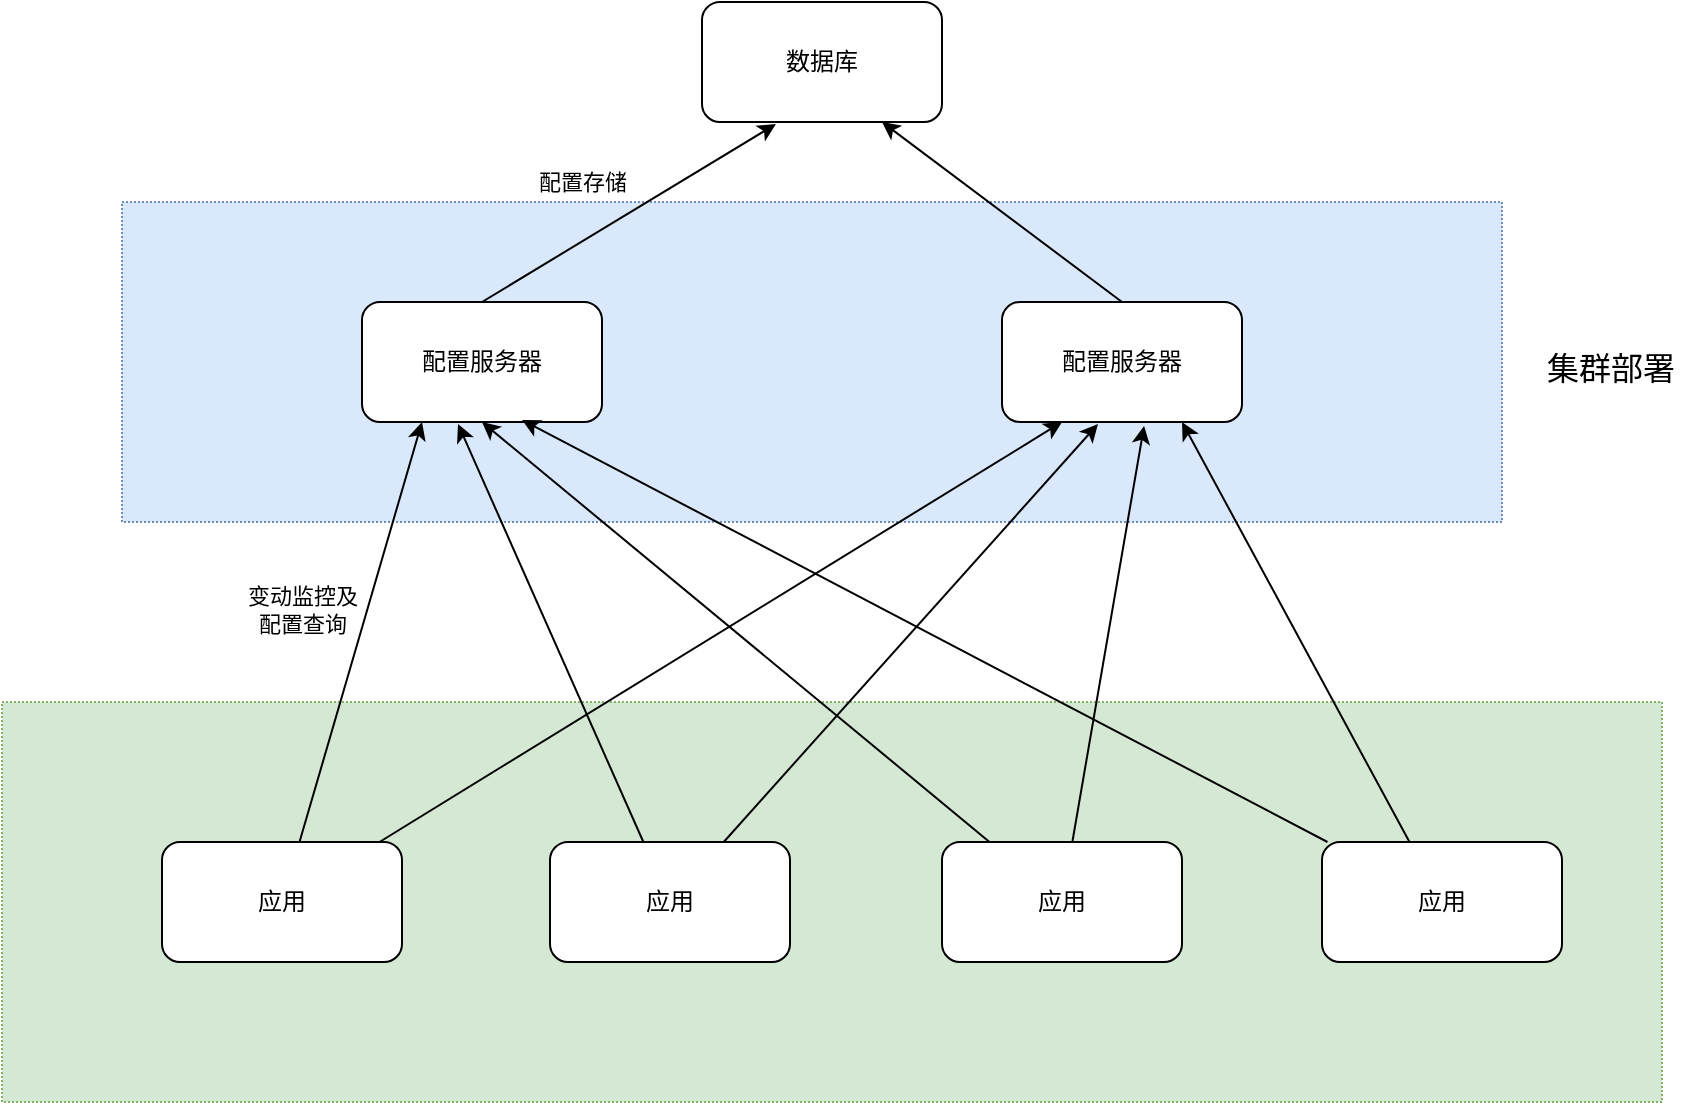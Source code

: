 <mxfile version="13.0.3" type="device" pages="3"><diagram id="SgeSdZo5jYeKoDkzFCDE" name="第 1 页"><mxGraphModel dx="1550" dy="929" grid="1" gridSize="10" guides="0" tooltips="1" connect="1" arrows="1" fold="1" page="1" pageScale="1" pageWidth="827" pageHeight="1169" math="0" shadow="0"><root><mxCell id="0"/><mxCell id="1" parent="0"/><mxCell id="LQ6A6gKsS5QWIKrvKM3g-35" value="" style="rounded=0;whiteSpace=wrap;html=1;dashed=1;dashPattern=1 1;fillColor=#d5e8d4;strokeColor=#82b366;" parent="1" vertex="1"><mxGeometry x="20" y="420" width="830" height="200" as="geometry"/></mxCell><mxCell id="LQ6A6gKsS5QWIKrvKM3g-34" value="" style="rounded=0;whiteSpace=wrap;html=1;dashed=1;dashPattern=1 1;fillColor=#dae8fc;strokeColor=#6c8ebf;" parent="1" vertex="1"><mxGeometry x="80" y="170" width="690" height="160" as="geometry"/></mxCell><mxCell id="LQ6A6gKsS5QWIKrvKM3g-1" value="数据库" style="rounded=1;whiteSpace=wrap;html=1;" parent="1" vertex="1"><mxGeometry x="370" y="70" width="120" height="60" as="geometry"/></mxCell><mxCell id="LQ6A6gKsS5QWIKrvKM3g-10" value="配置存储" style="rounded=0;orthogonalLoop=1;jettySize=auto;html=1;entryX=0.308;entryY=1.017;entryDx=0;entryDy=0;entryPerimeter=0;exitX=0.5;exitY=0;exitDx=0;exitDy=0;labelBorderColor=none;" parent="1" source="LQ6A6gKsS5QWIKrvKM3g-2" target="LQ6A6gKsS5QWIKrvKM3g-1" edge="1"><mxGeometry x="-0.14" y="25" relative="1" as="geometry"><mxPoint x="430" y="210" as="targetPoint"/><mxPoint as="offset"/></mxGeometry></mxCell><mxCell id="LQ6A6gKsS5QWIKrvKM3g-2" value="配置服务器" style="rounded=1;whiteSpace=wrap;html=1;" parent="1" vertex="1"><mxGeometry x="200" y="220" width="120" height="60" as="geometry"/></mxCell><mxCell id="LQ6A6gKsS5QWIKrvKM3g-6" value="" style="rounded=0;orthogonalLoop=1;jettySize=auto;html=1;exitX=0.5;exitY=0;exitDx=0;exitDy=0;entryX=0.75;entryY=1;entryDx=0;entryDy=0;" parent="1" source="LQ6A6gKsS5QWIKrvKM3g-3" target="LQ6A6gKsS5QWIKrvKM3g-1" edge="1"><mxGeometry relative="1" as="geometry"/></mxCell><mxCell id="LQ6A6gKsS5QWIKrvKM3g-3" value="配置服务器" style="rounded=1;whiteSpace=wrap;html=1;" parent="1" vertex="1"><mxGeometry x="520" y="220" width="120" height="60" as="geometry"/></mxCell><mxCell id="LQ6A6gKsS5QWIKrvKM3g-12" style="edgeStyle=none;rounded=0;orthogonalLoop=1;jettySize=auto;html=1;entryX=0.25;entryY=1;entryDx=0;entryDy=0;" parent="1" source="LQ6A6gKsS5QWIKrvKM3g-11" target="LQ6A6gKsS5QWIKrvKM3g-2" edge="1"><mxGeometry relative="1" as="geometry"/></mxCell><mxCell id="LQ6A6gKsS5QWIKrvKM3g-32" value="变动监控及&lt;br&gt;配置查询" style="edgeLabel;html=1;align=center;verticalAlign=middle;resizable=0;points=[];" parent="LQ6A6gKsS5QWIKrvKM3g-12" vertex="1" connectable="0"><mxGeometry x="0.101" y="2" relative="1" as="geometry"><mxPoint x="-30.43" as="offset"/></mxGeometry></mxCell><mxCell id="LQ6A6gKsS5QWIKrvKM3g-19" style="edgeStyle=none;rounded=0;orthogonalLoop=1;jettySize=auto;html=1;entryX=0.25;entryY=1;entryDx=0;entryDy=0;" parent="1" source="LQ6A6gKsS5QWIKrvKM3g-11" target="LQ6A6gKsS5QWIKrvKM3g-3" edge="1"><mxGeometry relative="1" as="geometry"/></mxCell><mxCell id="LQ6A6gKsS5QWIKrvKM3g-11" value="应用" style="rounded=1;whiteSpace=wrap;html=1;" parent="1" vertex="1"><mxGeometry x="100" y="490" width="120" height="60" as="geometry"/></mxCell><mxCell id="LQ6A6gKsS5QWIKrvKM3g-21" style="edgeStyle=none;rounded=0;orthogonalLoop=1;jettySize=auto;html=1;entryX=0.4;entryY=1.017;entryDx=0;entryDy=0;entryPerimeter=0;" parent="1" source="LQ6A6gKsS5QWIKrvKM3g-13" target="LQ6A6gKsS5QWIKrvKM3g-2" edge="1"><mxGeometry relative="1" as="geometry"><mxPoint x="250" y="320" as="targetPoint"/></mxGeometry></mxCell><mxCell id="LQ6A6gKsS5QWIKrvKM3g-22" style="edgeStyle=none;rounded=0;orthogonalLoop=1;jettySize=auto;html=1;entryX=0.4;entryY=1.017;entryDx=0;entryDy=0;entryPerimeter=0;" parent="1" source="LQ6A6gKsS5QWIKrvKM3g-13" target="LQ6A6gKsS5QWIKrvKM3g-3" edge="1"><mxGeometry relative="1" as="geometry"><mxPoint x="420" y="320" as="targetPoint"/></mxGeometry></mxCell><mxCell id="LQ6A6gKsS5QWIKrvKM3g-13" value="应用" style="rounded=1;whiteSpace=wrap;html=1;" parent="1" vertex="1"><mxGeometry x="294" y="490" width="120" height="60" as="geometry"/></mxCell><mxCell id="LQ6A6gKsS5QWIKrvKM3g-24" style="edgeStyle=none;rounded=0;orthogonalLoop=1;jettySize=auto;html=1;entryX=0.5;entryY=1;entryDx=0;entryDy=0;" parent="1" source="LQ6A6gKsS5QWIKrvKM3g-15" target="LQ6A6gKsS5QWIKrvKM3g-2" edge="1"><mxGeometry relative="1" as="geometry"/></mxCell><mxCell id="LQ6A6gKsS5QWIKrvKM3g-25" style="edgeStyle=none;rounded=0;orthogonalLoop=1;jettySize=auto;html=1;entryX=0.592;entryY=1.033;entryDx=0;entryDy=0;entryPerimeter=0;" parent="1" source="LQ6A6gKsS5QWIKrvKM3g-15" target="LQ6A6gKsS5QWIKrvKM3g-3" edge="1"><mxGeometry relative="1" as="geometry"><Array as="points"/></mxGeometry></mxCell><mxCell id="LQ6A6gKsS5QWIKrvKM3g-15" value="应用" style="rounded=1;whiteSpace=wrap;html=1;" parent="1" vertex="1"><mxGeometry x="490" y="490" width="120" height="60" as="geometry"/></mxCell><mxCell id="LQ6A6gKsS5QWIKrvKM3g-26" style="edgeStyle=none;rounded=0;orthogonalLoop=1;jettySize=auto;html=1;entryX=0.75;entryY=1;entryDx=0;entryDy=0;" parent="1" source="LQ6A6gKsS5QWIKrvKM3g-17" target="LQ6A6gKsS5QWIKrvKM3g-3" edge="1"><mxGeometry relative="1" as="geometry"/></mxCell><mxCell id="LQ6A6gKsS5QWIKrvKM3g-29" style="edgeStyle=none;rounded=0;orthogonalLoop=1;jettySize=auto;html=1;entryX=0.667;entryY=0.983;entryDx=0;entryDy=0;entryPerimeter=0;" parent="1" source="LQ6A6gKsS5QWIKrvKM3g-17" target="LQ6A6gKsS5QWIKrvKM3g-2" edge="1"><mxGeometry relative="1" as="geometry"/></mxCell><mxCell id="LQ6A6gKsS5QWIKrvKM3g-17" value="应用" style="rounded=1;whiteSpace=wrap;html=1;" parent="1" vertex="1"><mxGeometry x="680" y="490" width="120" height="60" as="geometry"/></mxCell><mxCell id="LQ6A6gKsS5QWIKrvKM3g-37" value="集群部署" style="text;html=1;align=center;verticalAlign=middle;resizable=0;points=[];autosize=1;fontSize=16;" parent="1" vertex="1"><mxGeometry x="784" y="243" width="80" height="20" as="geometry"/></mxCell></root></mxGraphModel></diagram><diagram id="7OYD2S7ypg-NK8P9aHCF" name="第 2 页"><mxGraphModel dx="1550" dy="929" grid="1" gridSize="10" guides="1" tooltips="1" connect="1" arrows="1" fold="1" page="1" pageScale="1" pageWidth="827" pageHeight="1169" math="0" shadow="0"><root><mxCell id="E61HpC5yrnfZiwmrHcn7-0"/><mxCell id="E61HpC5yrnfZiwmrHcn7-1" parent="E61HpC5yrnfZiwmrHcn7-0"/><mxCell id="E61HpC5yrnfZiwmrHcn7-19" style="rounded=0;orthogonalLoop=1;jettySize=auto;html=1;exitX=0.31;exitY=0.8;exitDx=0;exitDy=0;exitPerimeter=0;entryX=0.5;entryY=0;entryDx=0;entryDy=0;" edge="1" parent="E61HpC5yrnfZiwmrHcn7-1" source="E61HpC5yrnfZiwmrHcn7-14" target="E61HpC5yrnfZiwmrHcn7-15"><mxGeometry relative="1" as="geometry"/></mxCell><mxCell id="E61HpC5yrnfZiwmrHcn7-20" style="edgeStyle=none;rounded=0;orthogonalLoop=1;jettySize=auto;html=1;exitX=0.55;exitY=0.95;exitDx=0;exitDy=0;exitPerimeter=0;entryX=0.5;entryY=0;entryDx=0;entryDy=0;" edge="1" parent="E61HpC5yrnfZiwmrHcn7-1" source="E61HpC5yrnfZiwmrHcn7-14" target="E61HpC5yrnfZiwmrHcn7-16"><mxGeometry relative="1" as="geometry"/></mxCell><mxCell id="E61HpC5yrnfZiwmrHcn7-21" style="edgeStyle=none;rounded=0;orthogonalLoop=1;jettySize=auto;html=1;exitX=0.8;exitY=0.8;exitDx=0;exitDy=0;exitPerimeter=0;entryX=0.5;entryY=0;entryDx=0;entryDy=0;" edge="1" parent="E61HpC5yrnfZiwmrHcn7-1" source="E61HpC5yrnfZiwmrHcn7-14" target="E61HpC5yrnfZiwmrHcn7-17"><mxGeometry relative="1" as="geometry"/></mxCell><mxCell id="E61HpC5yrnfZiwmrHcn7-14" value="" style="ellipse;shape=cloud;whiteSpace=wrap;html=1;fillColor=#f5f5f5;strokeColor=#666666;fontColor=#333333;" vertex="1" parent="E61HpC5yrnfZiwmrHcn7-1"><mxGeometry x="120" y="260" width="450" height="280" as="geometry"/></mxCell><mxCell id="E61HpC5yrnfZiwmrHcn7-4" value="" style="edgeStyle=orthogonalEdgeStyle;rounded=0;orthogonalLoop=1;jettySize=auto;html=1;" edge="1" parent="E61HpC5yrnfZiwmrHcn7-1" source="E61HpC5yrnfZiwmrHcn7-2" target="E61HpC5yrnfZiwmrHcn7-3"><mxGeometry relative="1" as="geometry"><Array as="points"><mxPoint x="320" y="220"/><mxPoint x="320" y="220"/></Array></mxGeometry></mxCell><mxCell id="E61HpC5yrnfZiwmrHcn7-2" value="数据库" style="rounded=1;whiteSpace=wrap;html=1;" vertex="1" parent="E61HpC5yrnfZiwmrHcn7-1"><mxGeometry x="140" y="200" width="120" height="60" as="geometry"/></mxCell><mxCell id="E61HpC5yrnfZiwmrHcn7-22" style="edgeStyle=none;rounded=0;orthogonalLoop=1;jettySize=auto;html=1;exitX=0.5;exitY=1;exitDx=0;exitDy=0;entryX=0.88;entryY=0.25;entryDx=0;entryDy=0;entryPerimeter=0;" edge="1" parent="E61HpC5yrnfZiwmrHcn7-1" source="E61HpC5yrnfZiwmrHcn7-3" target="E61HpC5yrnfZiwmrHcn7-14"><mxGeometry relative="1" as="geometry"/></mxCell><mxCell id="E61HpC5yrnfZiwmrHcn7-27" style="edgeStyle=none;rounded=0;orthogonalLoop=1;jettySize=auto;html=1;exitX=0;exitY=0.75;exitDx=0;exitDy=0;entryX=1;entryY=0.75;entryDx=0;entryDy=0;" edge="1" parent="E61HpC5yrnfZiwmrHcn7-1" source="E61HpC5yrnfZiwmrHcn7-3" target="E61HpC5yrnfZiwmrHcn7-2"><mxGeometry relative="1" as="geometry"/></mxCell><mxCell id="E61HpC5yrnfZiwmrHcn7-3" value="配置管理中心" style="rounded=1;whiteSpace=wrap;html=1;" vertex="1" parent="E61HpC5yrnfZiwmrHcn7-1"><mxGeometry x="470" y="200" width="120" height="60" as="geometry"/></mxCell><mxCell id="E61HpC5yrnfZiwmrHcn7-5" value="zookeeper" style="ellipse;whiteSpace=wrap;html=1;" vertex="1" parent="E61HpC5yrnfZiwmrHcn7-1"><mxGeometry x="230" y="360" width="80" height="50" as="geometry"/></mxCell><mxCell id="E61HpC5yrnfZiwmrHcn7-10" value="zookeeper" style="ellipse;whiteSpace=wrap;html=1;" vertex="1" parent="E61HpC5yrnfZiwmrHcn7-1"><mxGeometry x="414" y="360" width="80" height="50" as="geometry"/></mxCell><mxCell id="E61HpC5yrnfZiwmrHcn7-12" value="zookeeper" style="ellipse;whiteSpace=wrap;html=1;" vertex="1" parent="E61HpC5yrnfZiwmrHcn7-1"><mxGeometry x="320" y="430" width="80" height="50" as="geometry"/></mxCell><mxCell id="E61HpC5yrnfZiwmrHcn7-15" value="应用" style="rounded=1;whiteSpace=wrap;html=1;" vertex="1" parent="E61HpC5yrnfZiwmrHcn7-1"><mxGeometry x="100" y="600" width="120" height="60" as="geometry"/></mxCell><mxCell id="E61HpC5yrnfZiwmrHcn7-16" value="&#10;&#10;&lt;!--StartFragment--&gt;&lt;span style=&quot;font-family: Helvetica; font-size: 12px; font-style: normal; font-variant-ligatures: normal; font-variant-caps: normal; font-weight: 400; letter-spacing: normal; orphans: 2; text-align: center; text-indent: 0px; text-transform: none; widows: 2; word-spacing: 0px; -webkit-text-stroke-width: 0px; background-color: rgb(248, 249, 250); text-decoration-style: initial; text-decoration-color: initial; float: none; display: inline !important;&quot;&gt;应用&lt;/span&gt;&lt;!--EndFragment--&gt;&#10;&#10;" style="rounded=1;whiteSpace=wrap;html=1;" vertex="1" parent="E61HpC5yrnfZiwmrHcn7-1"><mxGeometry x="305" y="600" width="120" height="60" as="geometry"/></mxCell><mxCell id="E61HpC5yrnfZiwmrHcn7-17" value="&#10;&#10;&lt;!--StartFragment--&gt;&lt;span style=&quot;font-family: Helvetica; font-size: 12px; font-style: normal; font-variant-ligatures: normal; font-variant-caps: normal; font-weight: 400; letter-spacing: normal; orphans: 2; text-align: center; text-indent: 0px; text-transform: none; widows: 2; word-spacing: 0px; -webkit-text-stroke-width: 0px; background-color: rgb(248, 249, 250); text-decoration-style: initial; text-decoration-color: initial; float: none; display: inline !important;&quot;&gt;应用&lt;/span&gt;&lt;!--EndFragment--&gt;&#10;&#10;" style="rounded=1;whiteSpace=wrap;html=1;" vertex="1" parent="E61HpC5yrnfZiwmrHcn7-1"><mxGeometry x="494" y="600" width="120" height="60" as="geometry"/></mxCell><mxCell id="E61HpC5yrnfZiwmrHcn7-29" value="&lt;!--StartFragment--&gt;&lt;span style=&quot;font-family: Helvetica; font-size: 11px; font-style: normal; font-variant-ligatures: normal; font-variant-caps: normal; font-weight: 400; letter-spacing: normal; orphans: 2; text-align: center; text-indent: 0px; text-transform: none; widows: 2; word-spacing: 0px; -webkit-text-stroke-width: 0px; background-color: rgb(255, 255, 255); text-decoration-style: initial; text-decoration-color: initial; float: none; display: inline !important;&quot;&gt;存储配置管理信息&lt;/span&gt;&lt;!--EndFragment--&gt;" style="text;whiteSpace=wrap;html=1;" vertex="1" parent="E61HpC5yrnfZiwmrHcn7-1"><mxGeometry x="320" y="240" width="110" height="30" as="geometry"/></mxCell><mxCell id="E61HpC5yrnfZiwmrHcn7-31" value="配置信息恢复" style="text;html=1;align=center;verticalAlign=middle;resizable=0;points=[];autosize=1;" vertex="1" parent="E61HpC5yrnfZiwmrHcn7-1"><mxGeometry x="320" y="200" width="90" height="20" as="geometry"/></mxCell><mxCell id="E61HpC5yrnfZiwmrHcn7-32" value="新增、更新和删除配置信息" style="text;html=1;align=center;verticalAlign=middle;resizable=0;points=[];autosize=1;" vertex="1" parent="E61HpC5yrnfZiwmrHcn7-1"><mxGeometry x="529.997" y="305" width="160" height="20" as="geometry"/></mxCell><mxCell id="E61HpC5yrnfZiwmrHcn7-33" value="配置信息更新推送" style="text;whiteSpace=wrap;html=1;" vertex="1" parent="E61HpC5yrnfZiwmrHcn7-1"><mxGeometry x="540" y="530" width="100" height="30" as="geometry"/></mxCell></root></mxGraphModel></diagram><diagram id="a0nw0HiMXXwX9eC_T8yI" name="第 3 页"><mxGraphModel dx="1550" dy="929" grid="1" gridSize="10" guides="1" tooltips="1" connect="1" arrows="1" fold="1" page="1" pageScale="1" pageWidth="827" pageHeight="1169" math="0" shadow="0"><root><mxCell id="60hnSNE9ySIHinmaV2FB-0"/><mxCell id="60hnSNE9ySIHinmaV2FB-1" parent="60hnSNE9ySIHinmaV2FB-0"/><mxCell id="60hnSNE9ySIHinmaV2FB-4" value="" style="edgeStyle=none;rounded=0;orthogonalLoop=1;jettySize=auto;html=1;" edge="1" parent="60hnSNE9ySIHinmaV2FB-1" source="60hnSNE9ySIHinmaV2FB-2" target="60hnSNE9ySIHinmaV2FB-3"><mxGeometry relative="1" as="geometry"/></mxCell><mxCell id="60hnSNE9ySIHinmaV2FB-2" value="Git仓库" style="rounded=1;whiteSpace=wrap;html=1;" vertex="1" parent="60hnSNE9ySIHinmaV2FB-1"><mxGeometry x="40" y="170" width="120" height="60" as="geometry"/></mxCell><mxCell id="60hnSNE9ySIHinmaV2FB-16" style="edgeStyle=orthogonalEdgeStyle;rounded=0;orthogonalLoop=1;jettySize=auto;html=1;exitX=1;exitY=0.5;exitDx=0;exitDy=0;" edge="1" parent="60hnSNE9ySIHinmaV2FB-1" source="60hnSNE9ySIHinmaV2FB-3" target="60hnSNE9ySIHinmaV2FB-15"><mxGeometry relative="1" as="geometry"><Array as="points"><mxPoint x="680" y="200"/><mxPoint x="680" y="520"/></Array></mxGeometry></mxCell><mxCell id="60hnSNE9ySIHinmaV2FB-3" value="配置服务器" style="rounded=1;whiteSpace=wrap;html=1;" vertex="1" parent="60hnSNE9ySIHinmaV2FB-1"><mxGeometry x="330" y="170" width="120" height="60" as="geometry"/></mxCell><mxCell id="60hnSNE9ySIHinmaV2FB-20" style="edgeStyle=none;rounded=0;orthogonalLoop=1;jettySize=auto;html=1;exitX=0.5;exitY=0;exitDx=0;exitDy=0;dashed=1;" edge="1" parent="60hnSNE9ySIHinmaV2FB-1" source="60hnSNE9ySIHinmaV2FB-5" target="60hnSNE9ySIHinmaV2FB-3"><mxGeometry relative="1" as="geometry"/></mxCell><mxCell id="60hnSNE9ySIHinmaV2FB-5" value="应用" style="rounded=1;whiteSpace=wrap;html=1;" vertex="1" parent="60hnSNE9ySIHinmaV2FB-1"><mxGeometry x="200" y="350" width="80" height="50" as="geometry"/></mxCell><mxCell id="60hnSNE9ySIHinmaV2FB-21" style="edgeStyle=none;rounded=0;orthogonalLoop=1;jettySize=auto;html=1;exitX=0.5;exitY=0;exitDx=0;exitDy=0;dashed=1;" edge="1" parent="60hnSNE9ySIHinmaV2FB-1" source="60hnSNE9ySIHinmaV2FB-10"><mxGeometry relative="1" as="geometry"><mxPoint x="385" y="230" as="targetPoint"/></mxGeometry></mxCell><mxCell id="60hnSNE9ySIHinmaV2FB-10" value="应用" style="rounded=1;whiteSpace=wrap;html=1;" vertex="1" parent="60hnSNE9ySIHinmaV2FB-1"><mxGeometry x="345" y="350" width="80" height="50" as="geometry"/></mxCell><mxCell id="60hnSNE9ySIHinmaV2FB-22" style="edgeStyle=none;rounded=0;orthogonalLoop=1;jettySize=auto;html=1;exitX=0.5;exitY=0;exitDx=0;exitDy=0;entryX=0.75;entryY=1;entryDx=0;entryDy=0;dashed=1;" edge="1" parent="60hnSNE9ySIHinmaV2FB-1" source="60hnSNE9ySIHinmaV2FB-12" target="60hnSNE9ySIHinmaV2FB-3"><mxGeometry relative="1" as="geometry"/></mxCell><mxCell id="60hnSNE9ySIHinmaV2FB-12" value="应用" style="rounded=1;whiteSpace=wrap;html=1;" vertex="1" parent="60hnSNE9ySIHinmaV2FB-1"><mxGeometry x="500" y="350" width="80" height="50" as="geometry"/></mxCell><mxCell id="60hnSNE9ySIHinmaV2FB-18" style="edgeStyle=none;rounded=0;orthogonalLoop=1;jettySize=auto;html=1;exitX=0.5;exitY=0;exitDx=0;exitDy=0;entryX=0.5;entryY=1;entryDx=0;entryDy=0;dashed=1;" edge="1" parent="60hnSNE9ySIHinmaV2FB-1" source="60hnSNE9ySIHinmaV2FB-15" target="60hnSNE9ySIHinmaV2FB-10"><mxGeometry relative="1" as="geometry"/></mxCell><mxCell id="60hnSNE9ySIHinmaV2FB-15" value="消息总线" style="rounded=1;whiteSpace=wrap;html=1;" vertex="1" parent="60hnSNE9ySIHinmaV2FB-1"><mxGeometry x="170" y="500" width="430" height="40" as="geometry"/></mxCell><mxCell id="60hnSNE9ySIHinmaV2FB-17" value="" style="endArrow=classic;html=1;entryX=0.5;entryY=1;entryDx=0;entryDy=0;dashed=1;" edge="1" parent="60hnSNE9ySIHinmaV2FB-1" target="60hnSNE9ySIHinmaV2FB-5"><mxGeometry width="50" height="50" relative="1" as="geometry"><mxPoint x="240" y="499" as="sourcePoint"/><mxPoint x="260" y="440" as="targetPoint"/></mxGeometry></mxCell><mxCell id="60hnSNE9ySIHinmaV2FB-19" value="" style="endArrow=classic;html=1;dashed=1;entryX=0.5;entryY=1;entryDx=0;entryDy=0;exitX=0.855;exitY=0.02;exitDx=0;exitDy=0;exitPerimeter=0;" edge="1" parent="60hnSNE9ySIHinmaV2FB-1" source="60hnSNE9ySIHinmaV2FB-15" target="60hnSNE9ySIHinmaV2FB-12"><mxGeometry width="50" height="50" relative="1" as="geometry"><mxPoint x="390" y="490" as="sourcePoint"/><mxPoint x="440" y="440" as="targetPoint"/></mxGeometry></mxCell><mxCell id="60hnSNE9ySIHinmaV2FB-24" style="edgeStyle=none;rounded=0;orthogonalLoop=1;jettySize=auto;html=1;exitX=0.5;exitY=0;exitDx=0;exitDy=0;entryX=0.5;entryY=1;entryDx=0;entryDy=0;" edge="1" parent="60hnSNE9ySIHinmaV2FB-1" source="60hnSNE9ySIHinmaV2FB-23" target="60hnSNE9ySIHinmaV2FB-2"><mxGeometry relative="1" as="geometry"/></mxCell><mxCell id="60hnSNE9ySIHinmaV2FB-23" value="PC" style="rounded=1;whiteSpace=wrap;html=1;" vertex="1" parent="60hnSNE9ySIHinmaV2FB-1"><mxGeometry x="60" y="350" width="80" height="70" as="geometry"/></mxCell><mxCell id="60hnSNE9ySIHinmaV2FB-25" value="提交配置" style="text;html=1;strokeColor=none;fillColor=none;align=center;verticalAlign=middle;whiteSpace=wrap;rounded=0;" vertex="1" parent="60hnSNE9ySIHinmaV2FB-1"><mxGeometry x="40" y="280" width="50" height="20" as="geometry"/></mxCell><mxCell id="60hnSNE9ySIHinmaV2FB-26" value="接收消息" style="text;html=1;strokeColor=none;fillColor=none;align=center;verticalAlign=middle;whiteSpace=wrap;rounded=0;" vertex="1" parent="60hnSNE9ySIHinmaV2FB-1"><mxGeometry x="250" y="440" width="50" height="20" as="geometry"/></mxCell><mxCell id="60hnSNE9ySIHinmaV2FB-27" value="接收消息" style="text;html=1;strokeColor=none;fillColor=none;align=center;verticalAlign=middle;whiteSpace=wrap;rounded=0;" vertex="1" parent="60hnSNE9ySIHinmaV2FB-1"><mxGeometry x="389" y="440" width="50" height="20" as="geometry"/></mxCell><mxCell id="60hnSNE9ySIHinmaV2FB-28" value="接收消息" style="text;html=1;strokeColor=none;fillColor=none;align=center;verticalAlign=middle;whiteSpace=wrap;rounded=0;" vertex="1" parent="60hnSNE9ySIHinmaV2FB-1"><mxGeometry x="550" y="440" width="50" height="20" as="geometry"/></mxCell><mxCell id="60hnSNE9ySIHinmaV2FB-29" value="获取配置" style="text;html=1;strokeColor=none;fillColor=none;align=center;verticalAlign=middle;whiteSpace=wrap;rounded=0;" vertex="1" parent="60hnSNE9ySIHinmaV2FB-1"><mxGeometry x="480" y="270" width="50" height="20" as="geometry"/></mxCell><mxCell id="60hnSNE9ySIHinmaV2FB-30" value="获取配置" style="text;html=1;strokeColor=none;fillColor=none;align=center;verticalAlign=middle;whiteSpace=wrap;rounded=0;" vertex="1" parent="60hnSNE9ySIHinmaV2FB-1"><mxGeometry x="400" y="270" width="50" height="20" as="geometry"/></mxCell><mxCell id="60hnSNE9ySIHinmaV2FB-31" value="获取配置" style="text;html=1;strokeColor=none;fillColor=none;align=center;verticalAlign=middle;whiteSpace=wrap;rounded=0;" vertex="1" parent="60hnSNE9ySIHinmaV2FB-1"><mxGeometry x="320" y="270" width="50" height="20" as="geometry"/></mxCell><mxCell id="60hnSNE9ySIHinmaV2FB-32" value="发送变动消息&lt;br&gt;" style="text;html=1;strokeColor=none;fillColor=none;align=center;verticalAlign=middle;whiteSpace=wrap;rounded=0;" vertex="1" parent="60hnSNE9ySIHinmaV2FB-1"><mxGeometry x="530" y="180" width="90" height="20" as="geometry"/></mxCell><mxCell id="60hnSNE9ySIHinmaV2FB-33" value="拉取配置信息" style="text;html=1;strokeColor=none;fillColor=none;align=center;verticalAlign=middle;whiteSpace=wrap;rounded=0;" vertex="1" parent="60hnSNE9ySIHinmaV2FB-1"><mxGeometry x="200" y="180" width="80" height="20" as="geometry"/></mxCell></root></mxGraphModel></diagram></mxfile>